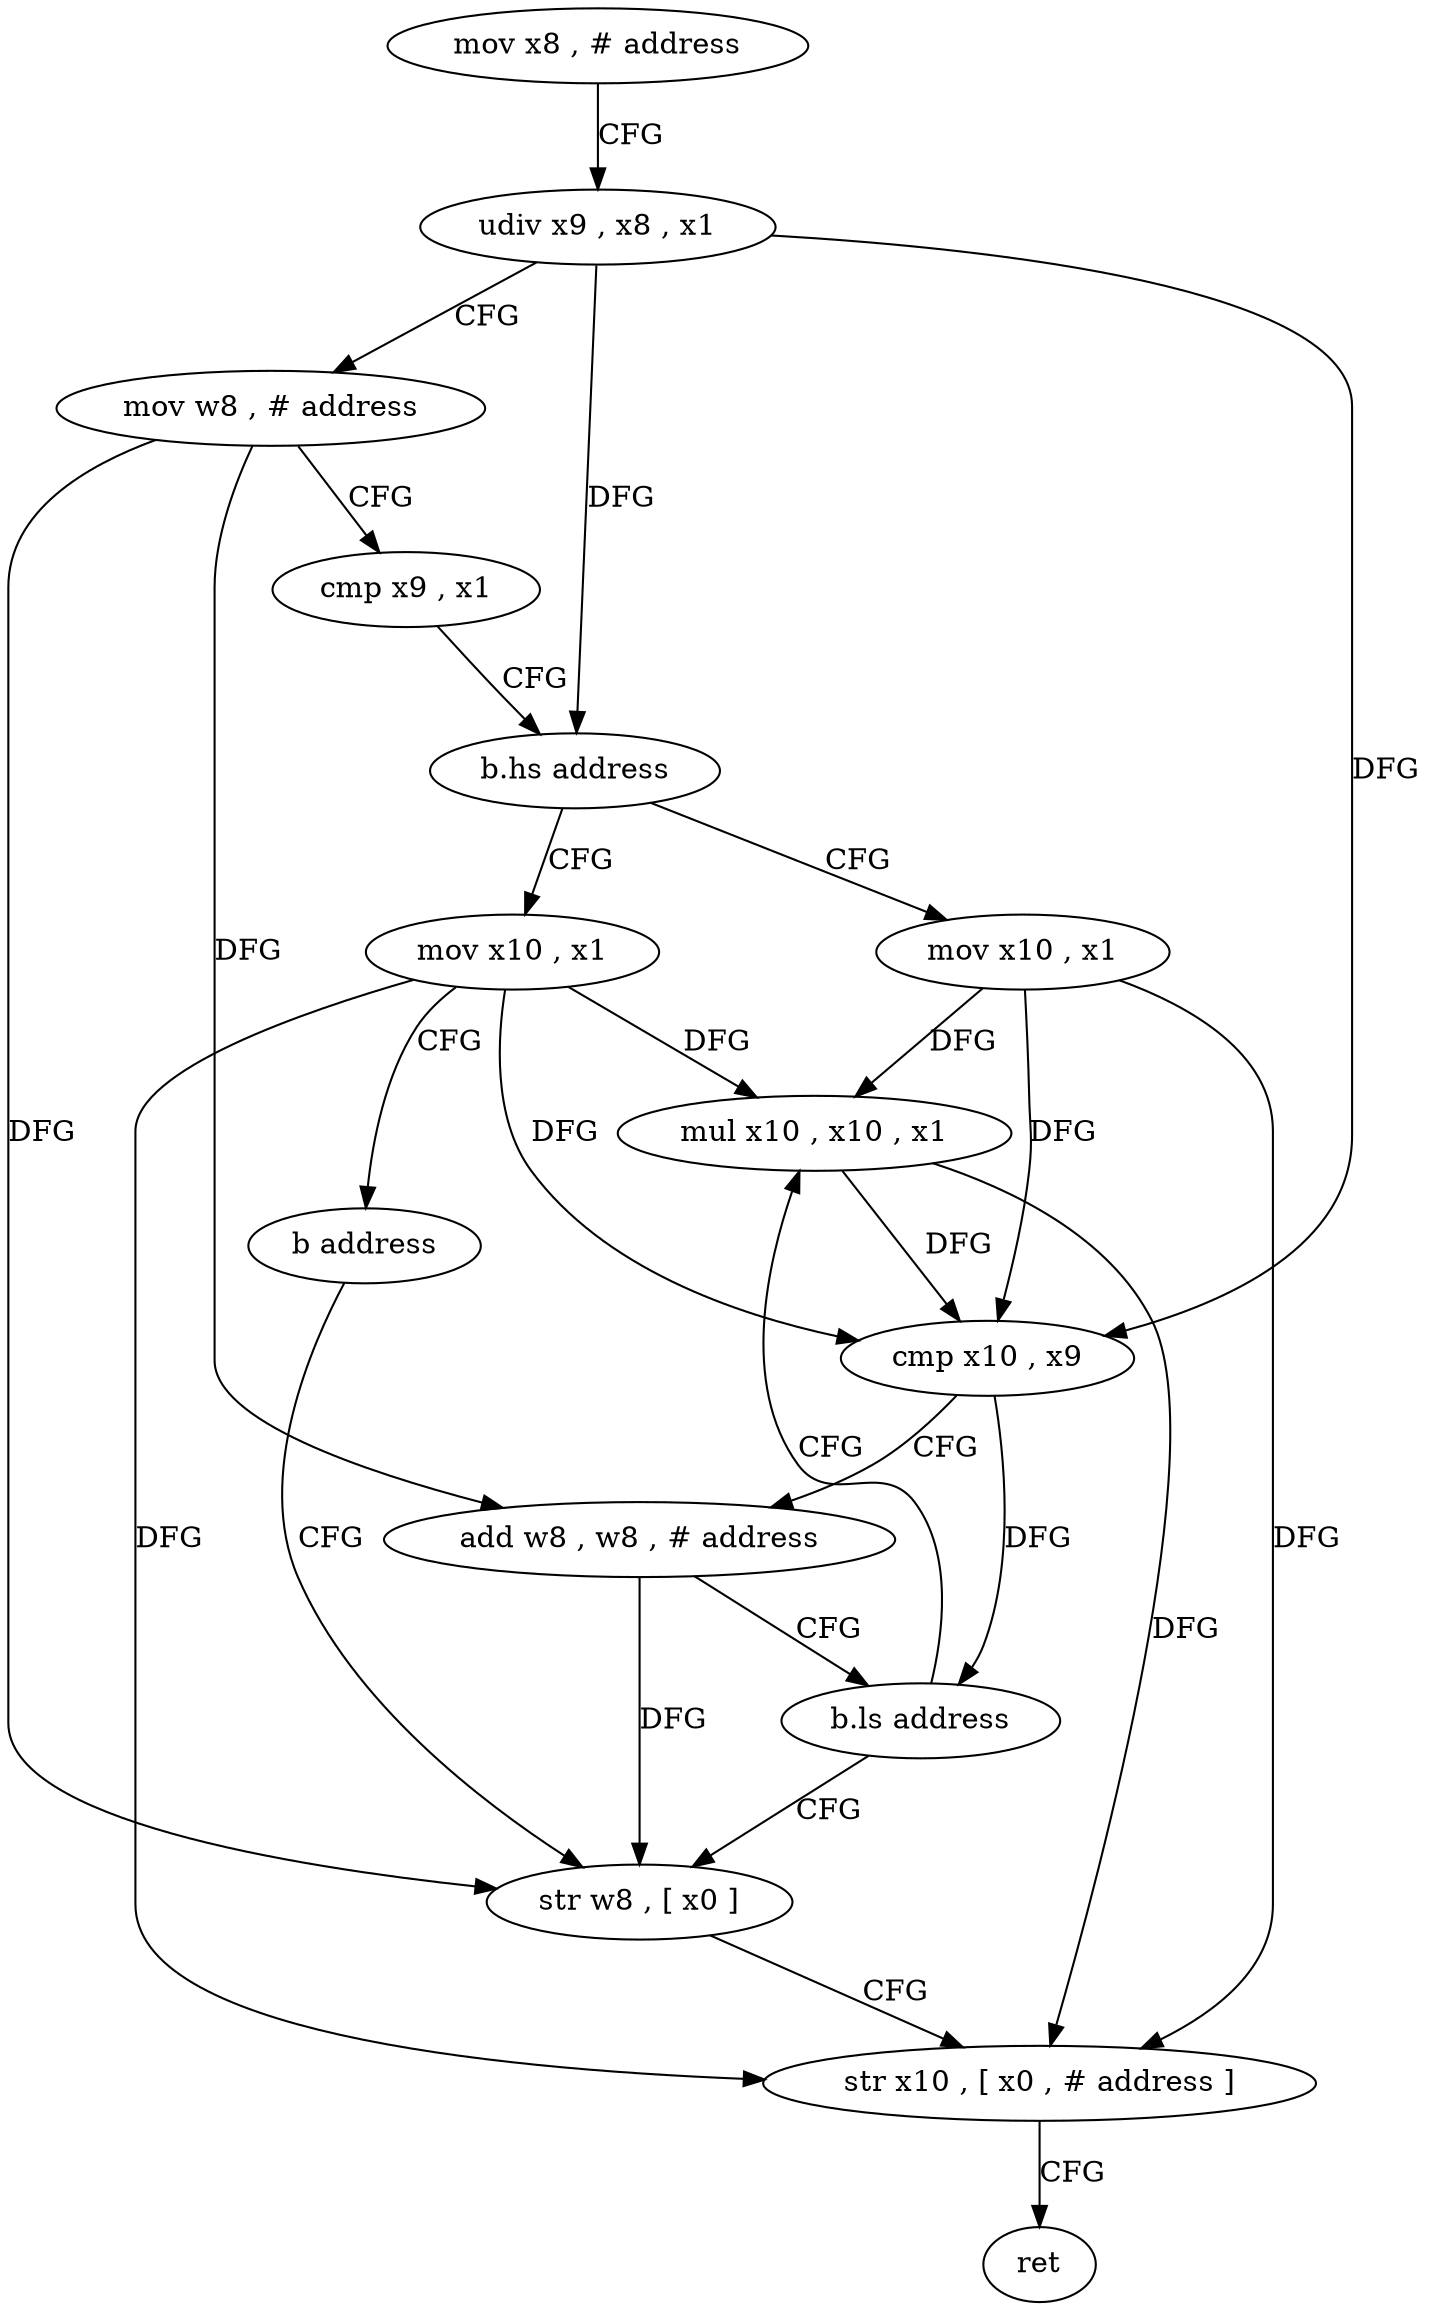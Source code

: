 digraph "func" {
"4220460" [label = "mov x8 , # address" ]
"4220464" [label = "udiv x9 , x8 , x1" ]
"4220468" [label = "mov w8 , # address" ]
"4220472" [label = "cmp x9 , x1" ]
"4220476" [label = "b.hs address" ]
"4220488" [label = "mov x10 , x1" ]
"4220480" [label = "mov x10 , x1" ]
"4220492" [label = "mul x10 , x10 , x1" ]
"4220484" [label = "b address" ]
"4220508" [label = "str w8 , [ x0 ]" ]
"4220496" [label = "cmp x10 , x9" ]
"4220500" [label = "add w8 , w8 , # address" ]
"4220504" [label = "b.ls address" ]
"4220512" [label = "str x10 , [ x0 , # address ]" ]
"4220516" [label = "ret" ]
"4220460" -> "4220464" [ label = "CFG" ]
"4220464" -> "4220468" [ label = "CFG" ]
"4220464" -> "4220476" [ label = "DFG" ]
"4220464" -> "4220496" [ label = "DFG" ]
"4220468" -> "4220472" [ label = "CFG" ]
"4220468" -> "4220500" [ label = "DFG" ]
"4220468" -> "4220508" [ label = "DFG" ]
"4220472" -> "4220476" [ label = "CFG" ]
"4220476" -> "4220488" [ label = "CFG" ]
"4220476" -> "4220480" [ label = "CFG" ]
"4220488" -> "4220492" [ label = "DFG" ]
"4220488" -> "4220496" [ label = "DFG" ]
"4220488" -> "4220512" [ label = "DFG" ]
"4220480" -> "4220484" [ label = "CFG" ]
"4220480" -> "4220492" [ label = "DFG" ]
"4220480" -> "4220496" [ label = "DFG" ]
"4220480" -> "4220512" [ label = "DFG" ]
"4220492" -> "4220496" [ label = "DFG" ]
"4220492" -> "4220512" [ label = "DFG" ]
"4220484" -> "4220508" [ label = "CFG" ]
"4220508" -> "4220512" [ label = "CFG" ]
"4220496" -> "4220500" [ label = "CFG" ]
"4220496" -> "4220504" [ label = "DFG" ]
"4220500" -> "4220504" [ label = "CFG" ]
"4220500" -> "4220508" [ label = "DFG" ]
"4220504" -> "4220492" [ label = "CFG" ]
"4220504" -> "4220508" [ label = "CFG" ]
"4220512" -> "4220516" [ label = "CFG" ]
}
